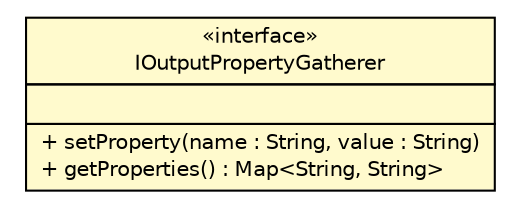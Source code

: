 #!/usr/local/bin/dot
#
# Class diagram 
# Generated by UMLGraph version 5.4 (http://www.umlgraph.org/)
#

digraph G {
	edge [fontname="Helvetica",fontsize=10,labelfontname="Helvetica",labelfontsize=10];
	node [fontname="Helvetica",fontsize=10,shape=plaintext];
	nodesep=0.25;
	ranksep=0.5;
	// com.singularity.ee.agent.systemagent.api.IOutputPropertyGatherer
	c103 [label=<<table title="com.singularity.ee.agent.systemagent.api.IOutputPropertyGatherer" border="0" cellborder="1" cellspacing="0" cellpadding="2" port="p" bgcolor="lemonChiffon" href="./IOutputPropertyGatherer.html">
		<tr><td><table border="0" cellspacing="0" cellpadding="1">
<tr><td align="center" balign="center"> &#171;interface&#187; </td></tr>
<tr><td align="center" balign="center"> IOutputPropertyGatherer </td></tr>
		</table></td></tr>
		<tr><td><table border="0" cellspacing="0" cellpadding="1">
<tr><td align="left" balign="left">  </td></tr>
		</table></td></tr>
		<tr><td><table border="0" cellspacing="0" cellpadding="1">
<tr><td align="left" balign="left"> + setProperty(name : String, value : String) </td></tr>
<tr><td align="left" balign="left"> + getProperties() : Map&lt;String, String&gt; </td></tr>
		</table></td></tr>
		</table>>, URL="./IOutputPropertyGatherer.html", fontname="Helvetica", fontcolor="black", fontsize=10.0];
}


